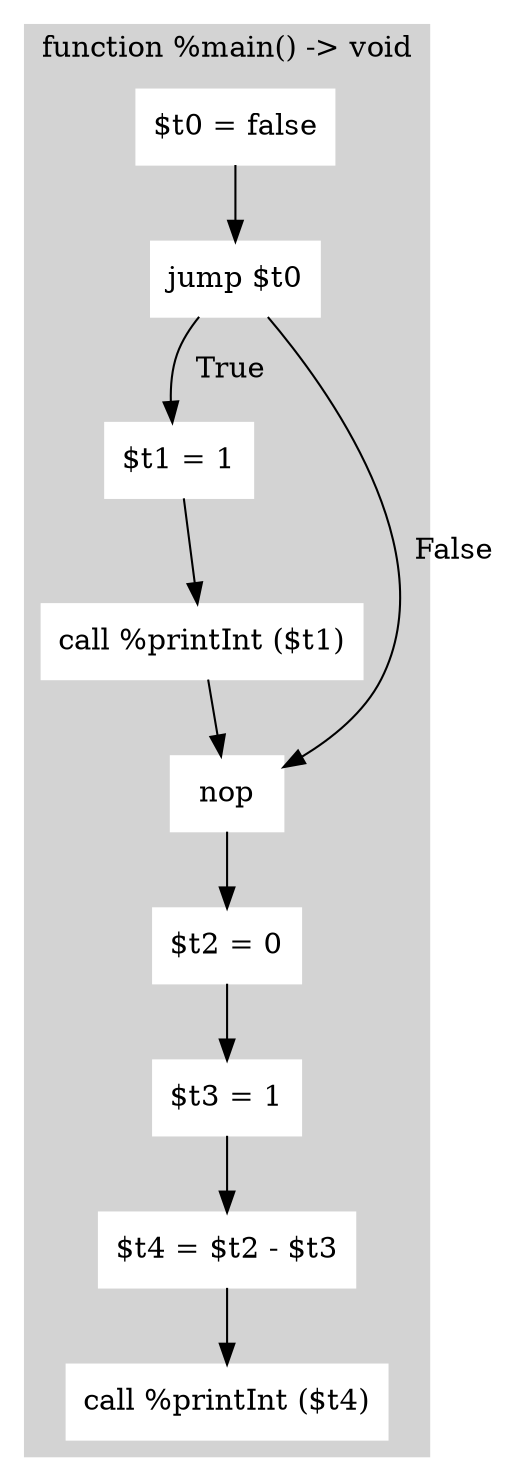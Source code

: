 digraph Program {
  node [shape=rectangle]; 

  subgraph cluster_main {
    style=filled;color=lightgrey;node [style=filled, color=white];
    label="function %main() -> void";
    main_n0 [label="$t0 = false"];
    main_n1 [label="jump $t0"];
    main_n2 [label="$t1 = 1"];
    main_n3 [label="call %printInt ($t1)"];
    main_n4 [label="nop"];
    main_n5 [label="$t2 = 0"];
    main_n6 [label="$t3 = 1"];
    main_n7 [label="$t4 = $t2 - $t3"];
    main_n8 [label="call %printInt ($t4)"];
    main_n0 -> main_n1;
    main_n1 -> main_n2 [label="  True  "];
    main_n1 -> main_n4 [label="  False  "];
    main_n2 -> main_n3;
    main_n3 -> main_n4;
    main_n4 -> main_n5;
    main_n5 -> main_n6;
    main_n6 -> main_n7;
    main_n7 -> main_n8;
  }

}